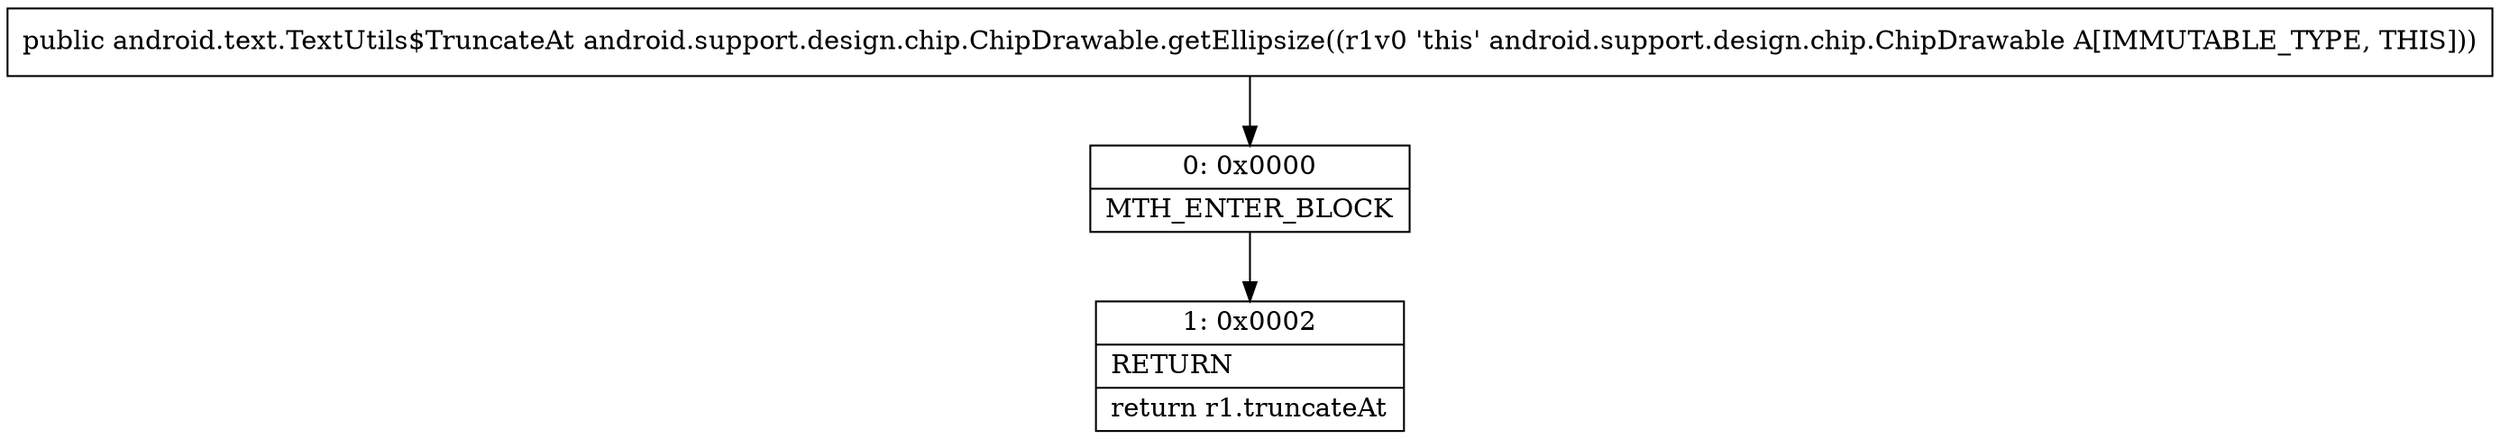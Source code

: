 digraph "CFG forandroid.support.design.chip.ChipDrawable.getEllipsize()Landroid\/text\/TextUtils$TruncateAt;" {
Node_0 [shape=record,label="{0\:\ 0x0000|MTH_ENTER_BLOCK\l}"];
Node_1 [shape=record,label="{1\:\ 0x0002|RETURN\l|return r1.truncateAt\l}"];
MethodNode[shape=record,label="{public android.text.TextUtils$TruncateAt android.support.design.chip.ChipDrawable.getEllipsize((r1v0 'this' android.support.design.chip.ChipDrawable A[IMMUTABLE_TYPE, THIS])) }"];
MethodNode -> Node_0;
Node_0 -> Node_1;
}

